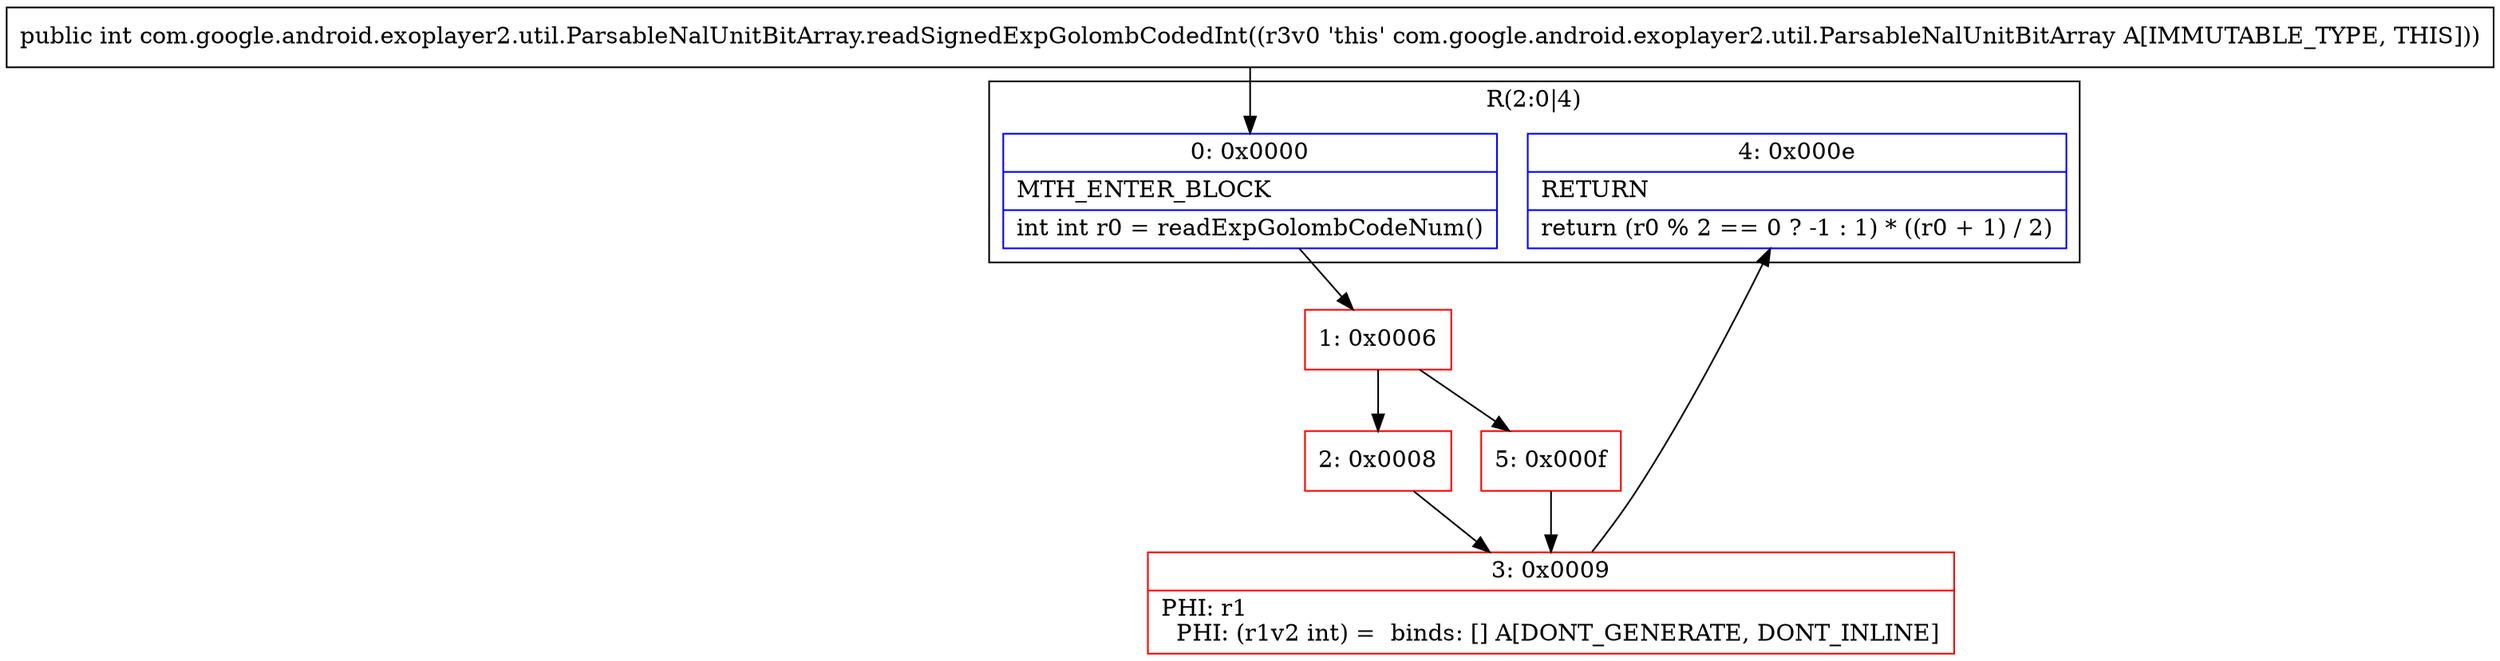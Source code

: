 digraph "CFG forcom.google.android.exoplayer2.util.ParsableNalUnitBitArray.readSignedExpGolombCodedInt()I" {
subgraph cluster_Region_557488348 {
label = "R(2:0|4)";
node [shape=record,color=blue];
Node_0 [shape=record,label="{0\:\ 0x0000|MTH_ENTER_BLOCK\l|int int r0 = readExpGolombCodeNum()\l}"];
Node_4 [shape=record,label="{4\:\ 0x000e|RETURN\l|return (r0 % 2 == 0 ? \-1 : 1) * ((r0 + 1) \/ 2)\l}"];
}
Node_1 [shape=record,color=red,label="{1\:\ 0x0006}"];
Node_2 [shape=record,color=red,label="{2\:\ 0x0008}"];
Node_3 [shape=record,color=red,label="{3\:\ 0x0009|PHI: r1 \l  PHI: (r1v2 int) =  binds: [] A[DONT_GENERATE, DONT_INLINE]\l}"];
Node_5 [shape=record,color=red,label="{5\:\ 0x000f}"];
MethodNode[shape=record,label="{public int com.google.android.exoplayer2.util.ParsableNalUnitBitArray.readSignedExpGolombCodedInt((r3v0 'this' com.google.android.exoplayer2.util.ParsableNalUnitBitArray A[IMMUTABLE_TYPE, THIS])) }"];
MethodNode -> Node_0;
Node_0 -> Node_1;
Node_1 -> Node_2;
Node_1 -> Node_5;
Node_2 -> Node_3;
Node_3 -> Node_4;
Node_5 -> Node_3;
}


